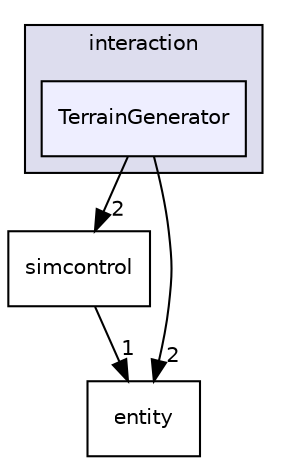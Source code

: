 digraph "/root/scrimmage/scrimmage/include/scrimmage/plugins/interaction/TerrainGenerator" {
  compound=true
  node [ fontsize="10", fontname="Helvetica"];
  edge [ labelfontsize="10", labelfontname="Helvetica"];
  subgraph clusterdir_e780a5c579cb35e946684e8694642ace {
    graph [ bgcolor="#ddddee", pencolor="black", label="interaction" fontname="Helvetica", fontsize="10", URL="dir_e780a5c579cb35e946684e8694642ace.html"]
  dir_c4e0d76f8bdb4ce2155e57088382637d [shape=box, label="TerrainGenerator", style="filled", fillcolor="#eeeeff", pencolor="black", URL="dir_c4e0d76f8bdb4ce2155e57088382637d.html"];
  }
  dir_8dabc27971b3bc145bbcc2e849e82380 [shape=box label="simcontrol" URL="dir_8dabc27971b3bc145bbcc2e849e82380.html"];
  dir_5ef164da32927a27aef05eae2283c928 [shape=box label="entity" URL="dir_5ef164da32927a27aef05eae2283c928.html"];
  dir_8dabc27971b3bc145bbcc2e849e82380->dir_5ef164da32927a27aef05eae2283c928 [headlabel="1", labeldistance=1.5 headhref="dir_000151_000008.html"];
  dir_c4e0d76f8bdb4ce2155e57088382637d->dir_8dabc27971b3bc145bbcc2e849e82380 [headlabel="2", labeldistance=1.5 headhref="dir_000100_000151.html"];
  dir_c4e0d76f8bdb4ce2155e57088382637d->dir_5ef164da32927a27aef05eae2283c928 [headlabel="2", labeldistance=1.5 headhref="dir_000100_000008.html"];
}
